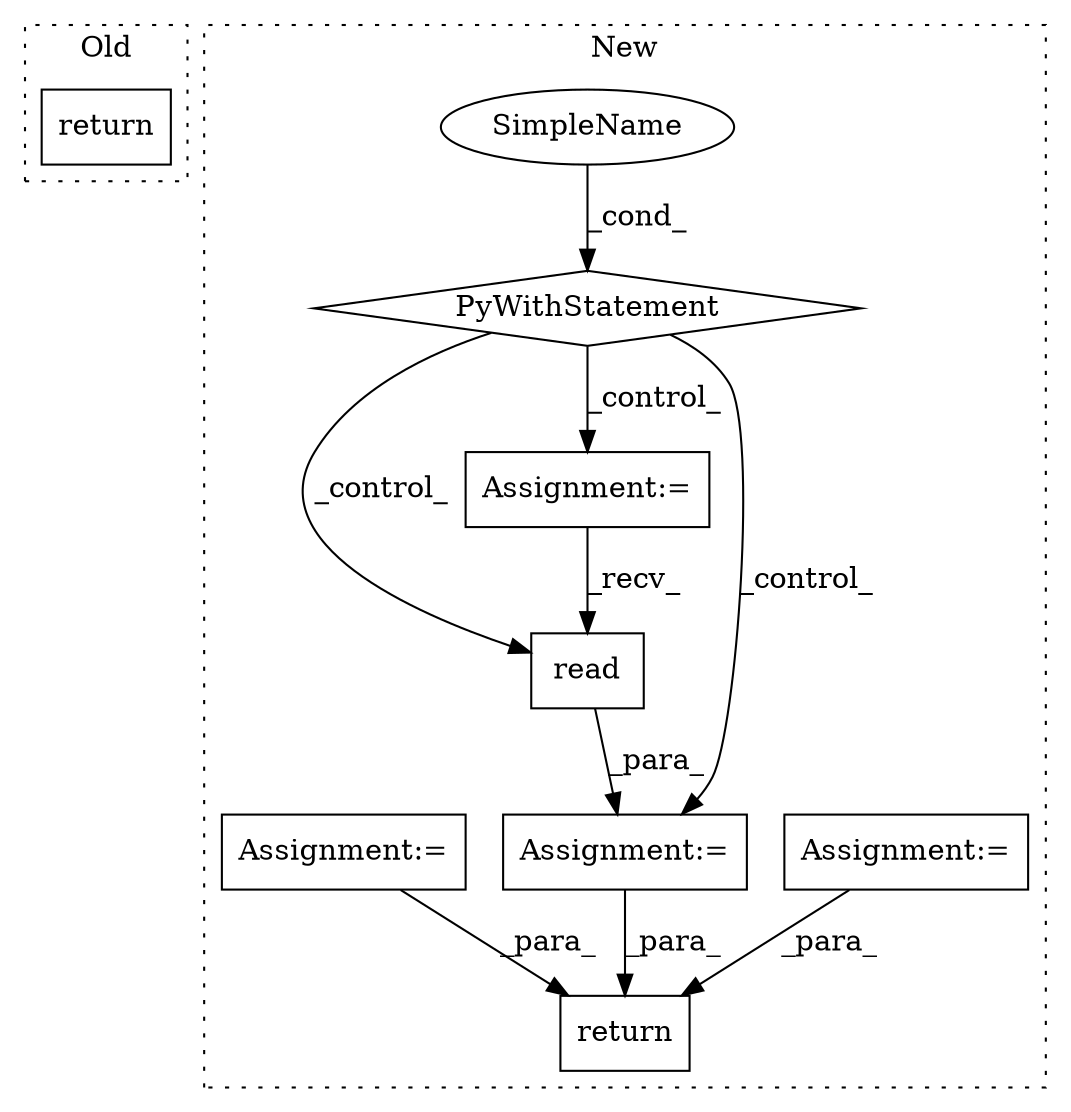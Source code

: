 digraph G {
subgraph cluster0 {
1 [label="return" a="41" s="2050" l="7" shape="box"];
label = "Old";
style="dotted";
}
subgraph cluster1 {
2 [label="read" a="32" s="2322" l="6" shape="box"];
3 [label="return" a="41" s="2422" l="7" shape="box"];
4 [label="Assignment:=" a="7" s="2081" l="8" shape="box"];
5 [label="Assignment:=" a="7" s="2308" l="1" shape="box"];
6 [label="SimpleName" a="42" s="" l="" shape="ellipse"];
7 [label="PyWithStatement" a="104" s="2250,2276" l="10,2" shape="diamond"];
8 [label="Assignment:=" a="7" s="2291" l="1" shape="box"];
9 [label="Assignment:=" a="7" s="2402" l="1" shape="box"];
label = "New";
style="dotted";
}
2 -> 5 [label="_para_"];
4 -> 3 [label="_para_"];
5 -> 3 [label="_para_"];
6 -> 7 [label="_cond_"];
7 -> 5 [label="_control_"];
7 -> 8 [label="_control_"];
7 -> 2 [label="_control_"];
8 -> 2 [label="_recv_"];
9 -> 3 [label="_para_"];
}